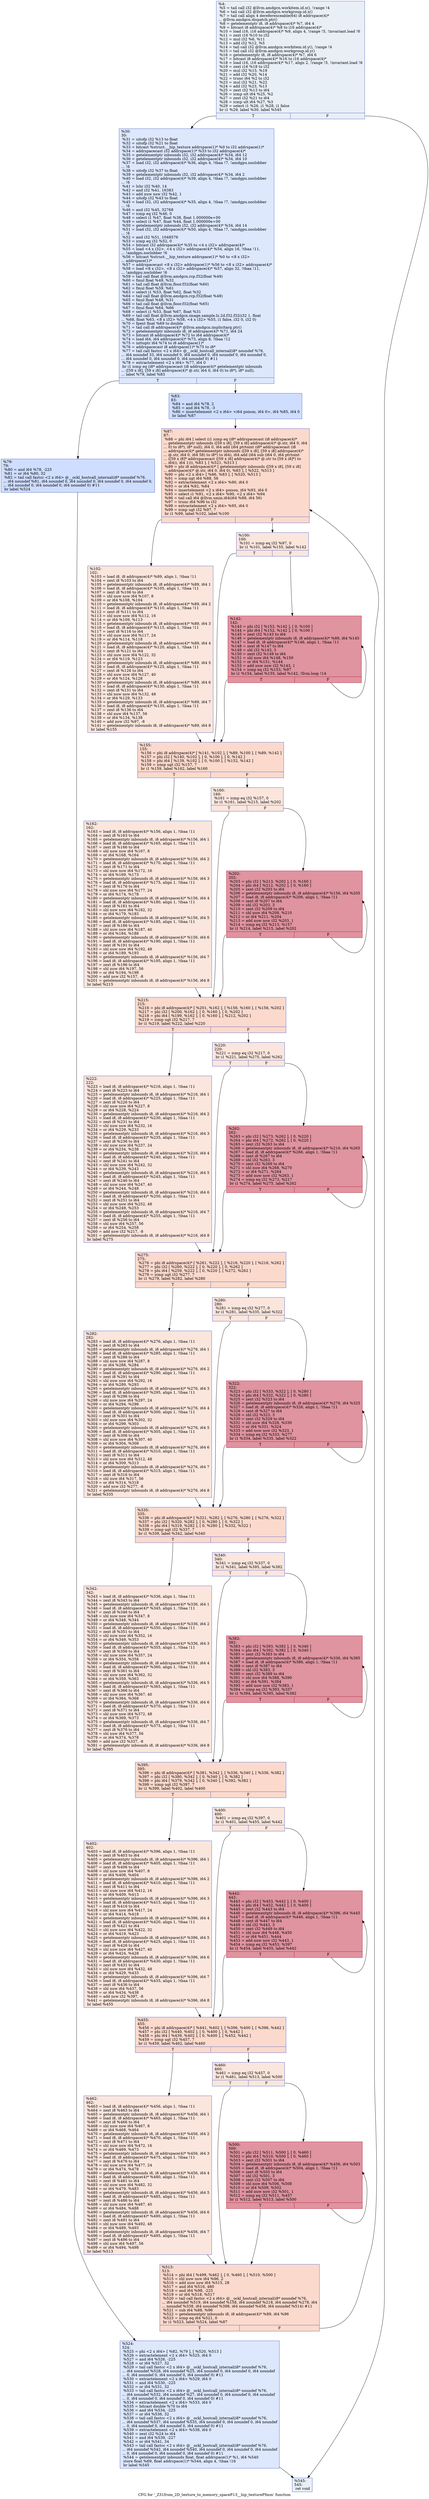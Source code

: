 digraph "CFG for '_Z31from_2D_texture_to_memory_spaceP13__hip_texturePfmm' function" {
	label="CFG for '_Z31from_2D_texture_to_memory_spaceP13__hip_texturePfmm' function";

	Node0x4f93520 [shape=record,color="#3d50c3ff", style=filled, fillcolor="#cedaeb70",label="{%4:\l  %5 = tail call i32 @llvm.amdgcn.workitem.id.x(), !range !4\l  %6 = tail call i32 @llvm.amdgcn.workgroup.id.x()\l  %7 = tail call align 4 dereferenceable(64) i8 addrspace(4)*\l... @llvm.amdgcn.dispatch.ptr()\l  %8 = getelementptr i8, i8 addrspace(4)* %7, i64 4\l  %9 = bitcast i8 addrspace(4)* %8 to i16 addrspace(4)*\l  %10 = load i16, i16 addrspace(4)* %9, align 4, !range !5, !invariant.load !6\l  %11 = zext i16 %10 to i32\l  %12 = mul i32 %6, %11\l  %13 = add i32 %12, %5\l  %14 = tail call i32 @llvm.amdgcn.workitem.id.y(), !range !4\l  %15 = tail call i32 @llvm.amdgcn.workgroup.id.y()\l  %16 = getelementptr i8, i8 addrspace(4)* %7, i64 6\l  %17 = bitcast i8 addrspace(4)* %16 to i16 addrspace(4)*\l  %18 = load i16, i16 addrspace(4)* %17, align 2, !range !5, !invariant.load !6\l  %19 = zext i16 %18 to i32\l  %20 = mul i32 %15, %19\l  %21 = add i32 %20, %14\l  %22 = trunc i64 %2 to i32\l  %23 = mul i32 %21, %22\l  %24 = add i32 %23, %13\l  %25 = zext i32 %13 to i64\l  %26 = icmp ult i64 %25, %2\l  %27 = zext i32 %21 to i64\l  %28 = icmp ult i64 %27, %3\l  %29 = select i1 %26, i1 %28, i1 false\l  br i1 %29, label %30, label %545\l|{<s0>T|<s1>F}}"];
	Node0x4f93520:s0 -> Node0x4f97250;
	Node0x4f93520:s1 -> Node0x4f972e0;
	Node0x4f97250 [shape=record,color="#3d50c3ff", style=filled, fillcolor="#b2ccfb70",label="{%30:\l30:                                               \l  %31 = uitofp i32 %13 to float\l  %32 = uitofp i32 %21 to float\l  %33 = bitcast %struct.__hip_texture addrspace(1)* %0 to i32 addrspace(1)*\l  %34 = addrspacecast i32 addrspace(1)* %33 to i32 addrspace(4)*\l  %35 = getelementptr inbounds i32, i32 addrspace(4)* %34, i64 12\l  %36 = getelementptr inbounds i32, i32 addrspace(4)* %34, i64 10\l  %37 = load i32, i32 addrspace(4)* %36, align 4, !tbaa !7, !amdgpu.noclobber\l... !6\l  %38 = uitofp i32 %37 to float\l  %39 = getelementptr inbounds i32, i32 addrspace(4)* %34, i64 2\l  %40 = load i32, i32 addrspace(4)* %39, align 4, !tbaa !7, !amdgpu.noclobber\l... !6\l  %41 = lshr i32 %40, 14\l  %42 = and i32 %41, 16383\l  %43 = add nuw nsw i32 %42, 1\l  %44 = uitofp i32 %43 to float\l  %45 = load i32, i32 addrspace(4)* %35, align 4, !tbaa !7, !amdgpu.noclobber\l... !6\l  %46 = and i32 %45, 32768\l  %47 = icmp eq i32 %46, 0\l  %48 = select i1 %47, float %38, float 1.000000e+00\l  %49 = select i1 %47, float %44, float 1.000000e+00\l  %50 = getelementptr inbounds i32, i32 addrspace(4)* %34, i64 14\l  %51 = load i32, i32 addrspace(4)* %50, align 4, !tbaa !7, !amdgpu.noclobber\l... !6\l  %52 = and i32 %51, 1048576\l  %53 = icmp eq i32 %52, 0\l  %54 = bitcast i32 addrspace(4)* %35 to \<4 x i32\> addrspace(4)*\l  %55 = load \<4 x i32\>, \<4 x i32\> addrspace(4)* %54, align 16, !tbaa !11,\l... !amdgpu.noclobber !6\l  %56 = bitcast %struct.__hip_texture addrspace(1)* %0 to \<8 x i32\>\l... addrspace(1)*\l  %57 = addrspacecast \<8 x i32\> addrspace(1)* %56 to \<8 x i32\> addrspace(4)*\l  %58 = load \<8 x i32\>, \<8 x i32\> addrspace(4)* %57, align 32, !tbaa !11,\l... !amdgpu.noclobber !6\l  %59 = tail call float @llvm.amdgcn.rcp.f32(float %49)\l  %60 = fmul float %49, %32\l  %61 = tail call float @llvm.floor.f32(float %60)\l  %62 = fmul float %59, %61\l  %63 = select i1 %53, float %62, float %32\l  %64 = tail call float @llvm.amdgcn.rcp.f32(float %48)\l  %65 = fmul float %48, %31\l  %66 = tail call float @llvm.floor.f32(float %65)\l  %67 = fmul float %64, %66\l  %68 = select i1 %53, float %67, float %31\l  %69 = tail call float @llvm.amdgcn.image.sample.lz.2d.f32.f32(i32 1, float\l... %68, float %63, \<8 x i32\> %58, \<4 x i32\> %55, i1 false, i32 0, i32 0)\l  %70 = fpext float %69 to double\l  %71 = tail call i8 addrspace(4)* @llvm.amdgcn.implicitarg.ptr()\l  %72 = getelementptr inbounds i8, i8 addrspace(4)* %71, i64 24\l  %73 = bitcast i8 addrspace(4)* %72 to i64 addrspace(4)*\l  %74 = load i64, i64 addrspace(4)* %73, align 8, !tbaa !12\l  %75 = inttoptr i64 %74 to i8 addrspace(1)*\l  %76 = addrspacecast i8 addrspace(1)* %75 to i8*\l  %77 = tail call fastcc \<2 x i64\> @__ockl_hostcall_internal(i8* noundef %76,\l... i64 noundef 33, i64 noundef 0, i64 noundef 0, i64 noundef 0, i64 noundef 0,\l... i64 noundef 0, i64 noundef 0, i64 noundef 0) #11\l  %78 = extractelement \<2 x i64\> %77, i64 0\l  br i1 icmp eq (i8* addrspacecast (i8 addrspace(4)* getelementptr inbounds\l... ([59 x i8], [59 x i8] addrspace(4)* @.str, i64 0, i64 0) to i8*), i8* null),\l... label %79, label %83\l|{<s0>T|<s1>F}}"];
	Node0x4f97250:s0 -> Node0x4f9bd90;
	Node0x4f97250:s1 -> Node0x4f9c780;
	Node0x4f9bd90 [shape=record,color="#3d50c3ff", style=filled, fillcolor="#93b5fe70",label="{%79:\l79:                                               \l  %80 = and i64 %78, -225\l  %81 = or i64 %80, 32\l  %82 = tail call fastcc \<2 x i64\> @__ockl_hostcall_internal(i8* noundef %76,\l... i64 noundef %81, i64 noundef 0, i64 noundef 0, i64 noundef 0, i64 noundef 0,\l... i64 noundef 0, i64 noundef 0, i64 noundef 0) #11\l  br label %524\l}"];
	Node0x4f9bd90 -> Node0x4f9ca40;
	Node0x4f9c780 [shape=record,color="#3d50c3ff", style=filled, fillcolor="#93b5fe70",label="{%83:\l83:                                               \l  %84 = and i64 %78, 2\l  %85 = and i64 %78, -3\l  %86 = insertelement \<2 x i64\> \<i64 poison, i64 0\>, i64 %85, i64 0\l  br label %87\l}"];
	Node0x4f9c780 -> Node0x4f9d580;
	Node0x4f9d580 [shape=record,color="#3d50c3ff", style=filled, fillcolor="#f7ac8e70",label="{%87:\l87:                                               \l  %88 = phi i64 [ select (i1 icmp eq (i8* addrspacecast (i8 addrspace(4)*\l... getelementptr inbounds ([59 x i8], [59 x i8] addrspace(4)* @.str, i64 0, i64\l... 0) to i8*), i8* null), i64 0, i64 add (i64 ptrtoint (i8* addrspacecast (i8\l... addrspace(4)* getelementptr inbounds ([59 x i8], [59 x i8] addrspace(4)*\l... @.str, i64 0, i64 58) to i8*) to i64), i64 add (i64 sub (i64 0, i64 ptrtoint\l... ([59 x i8]* addrspacecast ([59 x i8] addrspace(4)* @.str to [59 x i8]*) to\l... i64)), i64 1))), %83 ], [ %521, %513 ]\l  %89 = phi i8 addrspace(4)* [ getelementptr inbounds ([59 x i8], [59 x i8]\l... addrspace(4)* @.str, i64 0, i64 0), %83 ], [ %522, %513 ]\l  %90 = phi \<2 x i64\> [ %86, %83 ], [ %520, %513 ]\l  %91 = icmp ugt i64 %88, 56\l  %92 = extractelement \<2 x i64\> %90, i64 0\l  %93 = or i64 %92, %84\l  %94 = insertelement \<2 x i64\> poison, i64 %93, i64 0\l  %95 = select i1 %91, \<2 x i64\> %90, \<2 x i64\> %94\l  %96 = tail call i64 @llvm.umin.i64(i64 %88, i64 56)\l  %97 = trunc i64 %96 to i32\l  %98 = extractelement \<2 x i64\> %95, i64 0\l  %99 = icmp ugt i32 %97, 7\l  br i1 %99, label %102, label %100\l|{<s0>T|<s1>F}}"];
	Node0x4f9d580:s0 -> Node0x4f9e4f0;
	Node0x4f9d580:s1 -> Node0x4f9e580;
	Node0x4f9e580 [shape=record,color="#3d50c3ff", style=filled, fillcolor="#f3c7b170",label="{%100:\l100:                                              \l  %101 = icmp eq i32 %97, 0\l  br i1 %101, label %155, label %142\l|{<s0>T|<s1>F}}"];
	Node0x4f9e580:s0 -> Node0x4f9e750;
	Node0x4f9e580:s1 -> Node0x4f9e7a0;
	Node0x4f9e4f0 [shape=record,color="#3d50c3ff", style=filled, fillcolor="#f3c7b170",label="{%102:\l102:                                              \l  %103 = load i8, i8 addrspace(4)* %89, align 1, !tbaa !11\l  %104 = zext i8 %103 to i64\l  %105 = getelementptr inbounds i8, i8 addrspace(4)* %89, i64 1\l  %106 = load i8, i8 addrspace(4)* %105, align 1, !tbaa !11\l  %107 = zext i8 %106 to i64\l  %108 = shl nuw nsw i64 %107, 8\l  %109 = or i64 %108, %104\l  %110 = getelementptr inbounds i8, i8 addrspace(4)* %89, i64 2\l  %111 = load i8, i8 addrspace(4)* %110, align 1, !tbaa !11\l  %112 = zext i8 %111 to i64\l  %113 = shl nuw nsw i64 %112, 16\l  %114 = or i64 %109, %113\l  %115 = getelementptr inbounds i8, i8 addrspace(4)* %89, i64 3\l  %116 = load i8, i8 addrspace(4)* %115, align 1, !tbaa !11\l  %117 = zext i8 %116 to i64\l  %118 = shl nuw nsw i64 %117, 24\l  %119 = or i64 %114, %118\l  %120 = getelementptr inbounds i8, i8 addrspace(4)* %89, i64 4\l  %121 = load i8, i8 addrspace(4)* %120, align 1, !tbaa !11\l  %122 = zext i8 %121 to i64\l  %123 = shl nuw nsw i64 %122, 32\l  %124 = or i64 %119, %123\l  %125 = getelementptr inbounds i8, i8 addrspace(4)* %89, i64 5\l  %126 = load i8, i8 addrspace(4)* %125, align 1, !tbaa !11\l  %127 = zext i8 %126 to i64\l  %128 = shl nuw nsw i64 %127, 40\l  %129 = or i64 %124, %128\l  %130 = getelementptr inbounds i8, i8 addrspace(4)* %89, i64 6\l  %131 = load i8, i8 addrspace(4)* %130, align 1, !tbaa !11\l  %132 = zext i8 %131 to i64\l  %133 = shl nuw nsw i64 %132, 48\l  %134 = or i64 %129, %133\l  %135 = getelementptr inbounds i8, i8 addrspace(4)* %89, i64 7\l  %136 = load i8, i8 addrspace(4)* %135, align 1, !tbaa !11\l  %137 = zext i8 %136 to i64\l  %138 = shl nuw i64 %137, 56\l  %139 = or i64 %134, %138\l  %140 = add nsw i32 %97, -8\l  %141 = getelementptr inbounds i8, i8 addrspace(4)* %89, i64 8\l  br label %155\l}"];
	Node0x4f9e4f0 -> Node0x4f9e750;
	Node0x4f9e7a0 [shape=record,color="#b70d28ff", style=filled, fillcolor="#b70d2870",label="{%142:\l142:                                              \l  %143 = phi i32 [ %153, %142 ], [ 0, %100 ]\l  %144 = phi i64 [ %152, %142 ], [ 0, %100 ]\l  %145 = zext i32 %143 to i64\l  %146 = getelementptr inbounds i8, i8 addrspace(4)* %89, i64 %145\l  %147 = load i8, i8 addrspace(4)* %146, align 1, !tbaa !11\l  %148 = zext i8 %147 to i64\l  %149 = shl i32 %143, 3\l  %150 = zext i32 %149 to i64\l  %151 = shl nuw i64 %148, %150\l  %152 = or i64 %151, %144\l  %153 = add nuw nsw i32 %143, 1\l  %154 = icmp eq i32 %153, %97\l  br i1 %154, label %155, label %142, !llvm.loop !14\l|{<s0>T|<s1>F}}"];
	Node0x4f9e7a0:s0 -> Node0x4f9e750;
	Node0x4f9e7a0:s1 -> Node0x4f9e7a0;
	Node0x4f9e750 [shape=record,color="#3d50c3ff", style=filled, fillcolor="#f7ac8e70",label="{%155:\l155:                                              \l  %156 = phi i8 addrspace(4)* [ %141, %102 ], [ %89, %100 ], [ %89, %142 ]\l  %157 = phi i32 [ %140, %102 ], [ 0, %100 ], [ 0, %142 ]\l  %158 = phi i64 [ %139, %102 ], [ 0, %100 ], [ %152, %142 ]\l  %159 = icmp ugt i32 %157, 7\l  br i1 %159, label %162, label %160\l|{<s0>T|<s1>F}}"];
	Node0x4f9e750:s0 -> Node0x4fa0ee0;
	Node0x4f9e750:s1 -> Node0x4fa0f30;
	Node0x4fa0f30 [shape=record,color="#3d50c3ff", style=filled, fillcolor="#f3c7b170",label="{%160:\l160:                                              \l  %161 = icmp eq i32 %157, 0\l  br i1 %161, label %215, label %202\l|{<s0>T|<s1>F}}"];
	Node0x4fa0f30:s0 -> Node0x4fa1100;
	Node0x4fa0f30:s1 -> Node0x4fa1150;
	Node0x4fa0ee0 [shape=record,color="#3d50c3ff", style=filled, fillcolor="#f3c7b170",label="{%162:\l162:                                              \l  %163 = load i8, i8 addrspace(4)* %156, align 1, !tbaa !11\l  %164 = zext i8 %163 to i64\l  %165 = getelementptr inbounds i8, i8 addrspace(4)* %156, i64 1\l  %166 = load i8, i8 addrspace(4)* %165, align 1, !tbaa !11\l  %167 = zext i8 %166 to i64\l  %168 = shl nuw nsw i64 %167, 8\l  %169 = or i64 %168, %164\l  %170 = getelementptr inbounds i8, i8 addrspace(4)* %156, i64 2\l  %171 = load i8, i8 addrspace(4)* %170, align 1, !tbaa !11\l  %172 = zext i8 %171 to i64\l  %173 = shl nuw nsw i64 %172, 16\l  %174 = or i64 %169, %173\l  %175 = getelementptr inbounds i8, i8 addrspace(4)* %156, i64 3\l  %176 = load i8, i8 addrspace(4)* %175, align 1, !tbaa !11\l  %177 = zext i8 %176 to i64\l  %178 = shl nuw nsw i64 %177, 24\l  %179 = or i64 %174, %178\l  %180 = getelementptr inbounds i8, i8 addrspace(4)* %156, i64 4\l  %181 = load i8, i8 addrspace(4)* %180, align 1, !tbaa !11\l  %182 = zext i8 %181 to i64\l  %183 = shl nuw nsw i64 %182, 32\l  %184 = or i64 %179, %183\l  %185 = getelementptr inbounds i8, i8 addrspace(4)* %156, i64 5\l  %186 = load i8, i8 addrspace(4)* %185, align 1, !tbaa !11\l  %187 = zext i8 %186 to i64\l  %188 = shl nuw nsw i64 %187, 40\l  %189 = or i64 %184, %188\l  %190 = getelementptr inbounds i8, i8 addrspace(4)* %156, i64 6\l  %191 = load i8, i8 addrspace(4)* %190, align 1, !tbaa !11\l  %192 = zext i8 %191 to i64\l  %193 = shl nuw nsw i64 %192, 48\l  %194 = or i64 %189, %193\l  %195 = getelementptr inbounds i8, i8 addrspace(4)* %156, i64 7\l  %196 = load i8, i8 addrspace(4)* %195, align 1, !tbaa !11\l  %197 = zext i8 %196 to i64\l  %198 = shl nuw i64 %197, 56\l  %199 = or i64 %194, %198\l  %200 = add nsw i32 %157, -8\l  %201 = getelementptr inbounds i8, i8 addrspace(4)* %156, i64 8\l  br label %215\l}"];
	Node0x4fa0ee0 -> Node0x4fa1100;
	Node0x4fa1150 [shape=record,color="#b70d28ff", style=filled, fillcolor="#b70d2870",label="{%202:\l202:                                              \l  %203 = phi i32 [ %213, %202 ], [ 0, %160 ]\l  %204 = phi i64 [ %212, %202 ], [ 0, %160 ]\l  %205 = zext i32 %203 to i64\l  %206 = getelementptr inbounds i8, i8 addrspace(4)* %156, i64 %205\l  %207 = load i8, i8 addrspace(4)* %206, align 1, !tbaa !11\l  %208 = zext i8 %207 to i64\l  %209 = shl i32 %203, 3\l  %210 = zext i32 %209 to i64\l  %211 = shl nuw i64 %208, %210\l  %212 = or i64 %211, %204\l  %213 = add nuw nsw i32 %203, 1\l  %214 = icmp eq i32 %213, %157\l  br i1 %214, label %215, label %202\l|{<s0>T|<s1>F}}"];
	Node0x4fa1150:s0 -> Node0x4fa1100;
	Node0x4fa1150:s1 -> Node0x4fa1150;
	Node0x4fa1100 [shape=record,color="#3d50c3ff", style=filled, fillcolor="#f7ac8e70",label="{%215:\l215:                                              \l  %216 = phi i8 addrspace(4)* [ %201, %162 ], [ %156, %160 ], [ %156, %202 ]\l  %217 = phi i32 [ %200, %162 ], [ 0, %160 ], [ 0, %202 ]\l  %218 = phi i64 [ %199, %162 ], [ 0, %160 ], [ %212, %202 ]\l  %219 = icmp ugt i32 %217, 7\l  br i1 %219, label %222, label %220\l|{<s0>T|<s1>F}}"];
	Node0x4fa1100:s0 -> Node0x4fa31e0;
	Node0x4fa1100:s1 -> Node0x4fa3230;
	Node0x4fa3230 [shape=record,color="#3d50c3ff", style=filled, fillcolor="#f3c7b170",label="{%220:\l220:                                              \l  %221 = icmp eq i32 %217, 0\l  br i1 %221, label %275, label %262\l|{<s0>T|<s1>F}}"];
	Node0x4fa3230:s0 -> Node0x4fa33c0;
	Node0x4fa3230:s1 -> Node0x4fa3410;
	Node0x4fa31e0 [shape=record,color="#3d50c3ff", style=filled, fillcolor="#f3c7b170",label="{%222:\l222:                                              \l  %223 = load i8, i8 addrspace(4)* %216, align 1, !tbaa !11\l  %224 = zext i8 %223 to i64\l  %225 = getelementptr inbounds i8, i8 addrspace(4)* %216, i64 1\l  %226 = load i8, i8 addrspace(4)* %225, align 1, !tbaa !11\l  %227 = zext i8 %226 to i64\l  %228 = shl nuw nsw i64 %227, 8\l  %229 = or i64 %228, %224\l  %230 = getelementptr inbounds i8, i8 addrspace(4)* %216, i64 2\l  %231 = load i8, i8 addrspace(4)* %230, align 1, !tbaa !11\l  %232 = zext i8 %231 to i64\l  %233 = shl nuw nsw i64 %232, 16\l  %234 = or i64 %229, %233\l  %235 = getelementptr inbounds i8, i8 addrspace(4)* %216, i64 3\l  %236 = load i8, i8 addrspace(4)* %235, align 1, !tbaa !11\l  %237 = zext i8 %236 to i64\l  %238 = shl nuw nsw i64 %237, 24\l  %239 = or i64 %234, %238\l  %240 = getelementptr inbounds i8, i8 addrspace(4)* %216, i64 4\l  %241 = load i8, i8 addrspace(4)* %240, align 1, !tbaa !11\l  %242 = zext i8 %241 to i64\l  %243 = shl nuw nsw i64 %242, 32\l  %244 = or i64 %239, %243\l  %245 = getelementptr inbounds i8, i8 addrspace(4)* %216, i64 5\l  %246 = load i8, i8 addrspace(4)* %245, align 1, !tbaa !11\l  %247 = zext i8 %246 to i64\l  %248 = shl nuw nsw i64 %247, 40\l  %249 = or i64 %244, %248\l  %250 = getelementptr inbounds i8, i8 addrspace(4)* %216, i64 6\l  %251 = load i8, i8 addrspace(4)* %250, align 1, !tbaa !11\l  %252 = zext i8 %251 to i64\l  %253 = shl nuw nsw i64 %252, 48\l  %254 = or i64 %249, %253\l  %255 = getelementptr inbounds i8, i8 addrspace(4)* %216, i64 7\l  %256 = load i8, i8 addrspace(4)* %255, align 1, !tbaa !11\l  %257 = zext i8 %256 to i64\l  %258 = shl nuw i64 %257, 56\l  %259 = or i64 %254, %258\l  %260 = add nsw i32 %217, -8\l  %261 = getelementptr inbounds i8, i8 addrspace(4)* %216, i64 8\l  br label %275\l}"];
	Node0x4fa31e0 -> Node0x4fa33c0;
	Node0x4fa3410 [shape=record,color="#b70d28ff", style=filled, fillcolor="#b70d2870",label="{%262:\l262:                                              \l  %263 = phi i32 [ %273, %262 ], [ 0, %220 ]\l  %264 = phi i64 [ %272, %262 ], [ 0, %220 ]\l  %265 = zext i32 %263 to i64\l  %266 = getelementptr inbounds i8, i8 addrspace(4)* %216, i64 %265\l  %267 = load i8, i8 addrspace(4)* %266, align 1, !tbaa !11\l  %268 = zext i8 %267 to i64\l  %269 = shl i32 %263, 3\l  %270 = zext i32 %269 to i64\l  %271 = shl nuw i64 %268, %270\l  %272 = or i64 %271, %264\l  %273 = add nuw nsw i32 %263, 1\l  %274 = icmp eq i32 %273, %217\l  br i1 %274, label %275, label %262\l|{<s0>T|<s1>F}}"];
	Node0x4fa3410:s0 -> Node0x4fa33c0;
	Node0x4fa3410:s1 -> Node0x4fa3410;
	Node0x4fa33c0 [shape=record,color="#3d50c3ff", style=filled, fillcolor="#f7ac8e70",label="{%275:\l275:                                              \l  %276 = phi i8 addrspace(4)* [ %261, %222 ], [ %216, %220 ], [ %216, %262 ]\l  %277 = phi i32 [ %260, %222 ], [ 0, %220 ], [ 0, %262 ]\l  %278 = phi i64 [ %259, %222 ], [ 0, %220 ], [ %272, %262 ]\l  %279 = icmp ugt i32 %277, 7\l  br i1 %279, label %282, label %280\l|{<s0>T|<s1>F}}"];
	Node0x4fa33c0:s0 -> Node0x4fa5c30;
	Node0x4fa33c0:s1 -> Node0x4fa5c80;
	Node0x4fa5c80 [shape=record,color="#3d50c3ff", style=filled, fillcolor="#f3c7b170",label="{%280:\l280:                                              \l  %281 = icmp eq i32 %277, 0\l  br i1 %281, label %335, label %322\l|{<s0>T|<s1>F}}"];
	Node0x4fa5c80:s0 -> Node0x4fa5e10;
	Node0x4fa5c80:s1 -> Node0x4fa5e60;
	Node0x4fa5c30 [shape=record,color="#3d50c3ff", style=filled, fillcolor="#f3c7b170",label="{%282:\l282:                                              \l  %283 = load i8, i8 addrspace(4)* %276, align 1, !tbaa !11\l  %284 = zext i8 %283 to i64\l  %285 = getelementptr inbounds i8, i8 addrspace(4)* %276, i64 1\l  %286 = load i8, i8 addrspace(4)* %285, align 1, !tbaa !11\l  %287 = zext i8 %286 to i64\l  %288 = shl nuw nsw i64 %287, 8\l  %289 = or i64 %288, %284\l  %290 = getelementptr inbounds i8, i8 addrspace(4)* %276, i64 2\l  %291 = load i8, i8 addrspace(4)* %290, align 1, !tbaa !11\l  %292 = zext i8 %291 to i64\l  %293 = shl nuw nsw i64 %292, 16\l  %294 = or i64 %289, %293\l  %295 = getelementptr inbounds i8, i8 addrspace(4)* %276, i64 3\l  %296 = load i8, i8 addrspace(4)* %295, align 1, !tbaa !11\l  %297 = zext i8 %296 to i64\l  %298 = shl nuw nsw i64 %297, 24\l  %299 = or i64 %294, %298\l  %300 = getelementptr inbounds i8, i8 addrspace(4)* %276, i64 4\l  %301 = load i8, i8 addrspace(4)* %300, align 1, !tbaa !11\l  %302 = zext i8 %301 to i64\l  %303 = shl nuw nsw i64 %302, 32\l  %304 = or i64 %299, %303\l  %305 = getelementptr inbounds i8, i8 addrspace(4)* %276, i64 5\l  %306 = load i8, i8 addrspace(4)* %305, align 1, !tbaa !11\l  %307 = zext i8 %306 to i64\l  %308 = shl nuw nsw i64 %307, 40\l  %309 = or i64 %304, %308\l  %310 = getelementptr inbounds i8, i8 addrspace(4)* %276, i64 6\l  %311 = load i8, i8 addrspace(4)* %310, align 1, !tbaa !11\l  %312 = zext i8 %311 to i64\l  %313 = shl nuw nsw i64 %312, 48\l  %314 = or i64 %309, %313\l  %315 = getelementptr inbounds i8, i8 addrspace(4)* %276, i64 7\l  %316 = load i8, i8 addrspace(4)* %315, align 1, !tbaa !11\l  %317 = zext i8 %316 to i64\l  %318 = shl nuw i64 %317, 56\l  %319 = or i64 %314, %318\l  %320 = add nsw i32 %277, -8\l  %321 = getelementptr inbounds i8, i8 addrspace(4)* %276, i64 8\l  br label %335\l}"];
	Node0x4fa5c30 -> Node0x4fa5e10;
	Node0x4fa5e60 [shape=record,color="#b70d28ff", style=filled, fillcolor="#b70d2870",label="{%322:\l322:                                              \l  %323 = phi i32 [ %333, %322 ], [ 0, %280 ]\l  %324 = phi i64 [ %332, %322 ], [ 0, %280 ]\l  %325 = zext i32 %323 to i64\l  %326 = getelementptr inbounds i8, i8 addrspace(4)* %276, i64 %325\l  %327 = load i8, i8 addrspace(4)* %326, align 1, !tbaa !11\l  %328 = zext i8 %327 to i64\l  %329 = shl i32 %323, 3\l  %330 = zext i32 %329 to i64\l  %331 = shl nuw i64 %328, %330\l  %332 = or i64 %331, %324\l  %333 = add nuw nsw i32 %323, 1\l  %334 = icmp eq i32 %333, %277\l  br i1 %334, label %335, label %322\l|{<s0>T|<s1>F}}"];
	Node0x4fa5e60:s0 -> Node0x4fa5e10;
	Node0x4fa5e60:s1 -> Node0x4fa5e60;
	Node0x4fa5e10 [shape=record,color="#3d50c3ff", style=filled, fillcolor="#f7ac8e70",label="{%335:\l335:                                              \l  %336 = phi i8 addrspace(4)* [ %321, %282 ], [ %276, %280 ], [ %276, %322 ]\l  %337 = phi i32 [ %320, %282 ], [ 0, %280 ], [ 0, %322 ]\l  %338 = phi i64 [ %319, %282 ], [ 0, %280 ], [ %332, %322 ]\l  %339 = icmp ugt i32 %337, 7\l  br i1 %339, label %342, label %340\l|{<s0>T|<s1>F}}"];
	Node0x4fa5e10:s0 -> Node0x4f93a70;
	Node0x4fa5e10:s1 -> Node0x4f93ac0;
	Node0x4f93ac0 [shape=record,color="#3d50c3ff", style=filled, fillcolor="#f3c7b170",label="{%340:\l340:                                              \l  %341 = icmp eq i32 %337, 0\l  br i1 %341, label %395, label %382\l|{<s0>T|<s1>F}}"];
	Node0x4f93ac0:s0 -> Node0x4f93c50;
	Node0x4f93ac0:s1 -> Node0x4f93ca0;
	Node0x4f93a70 [shape=record,color="#3d50c3ff", style=filled, fillcolor="#f3c7b170",label="{%342:\l342:                                              \l  %343 = load i8, i8 addrspace(4)* %336, align 1, !tbaa !11\l  %344 = zext i8 %343 to i64\l  %345 = getelementptr inbounds i8, i8 addrspace(4)* %336, i64 1\l  %346 = load i8, i8 addrspace(4)* %345, align 1, !tbaa !11\l  %347 = zext i8 %346 to i64\l  %348 = shl nuw nsw i64 %347, 8\l  %349 = or i64 %348, %344\l  %350 = getelementptr inbounds i8, i8 addrspace(4)* %336, i64 2\l  %351 = load i8, i8 addrspace(4)* %350, align 1, !tbaa !11\l  %352 = zext i8 %351 to i64\l  %353 = shl nuw nsw i64 %352, 16\l  %354 = or i64 %349, %353\l  %355 = getelementptr inbounds i8, i8 addrspace(4)* %336, i64 3\l  %356 = load i8, i8 addrspace(4)* %355, align 1, !tbaa !11\l  %357 = zext i8 %356 to i64\l  %358 = shl nuw nsw i64 %357, 24\l  %359 = or i64 %354, %358\l  %360 = getelementptr inbounds i8, i8 addrspace(4)* %336, i64 4\l  %361 = load i8, i8 addrspace(4)* %360, align 1, !tbaa !11\l  %362 = zext i8 %361 to i64\l  %363 = shl nuw nsw i64 %362, 32\l  %364 = or i64 %359, %363\l  %365 = getelementptr inbounds i8, i8 addrspace(4)* %336, i64 5\l  %366 = load i8, i8 addrspace(4)* %365, align 1, !tbaa !11\l  %367 = zext i8 %366 to i64\l  %368 = shl nuw nsw i64 %367, 40\l  %369 = or i64 %364, %368\l  %370 = getelementptr inbounds i8, i8 addrspace(4)* %336, i64 6\l  %371 = load i8, i8 addrspace(4)* %370, align 1, !tbaa !11\l  %372 = zext i8 %371 to i64\l  %373 = shl nuw nsw i64 %372, 48\l  %374 = or i64 %369, %373\l  %375 = getelementptr inbounds i8, i8 addrspace(4)* %336, i64 7\l  %376 = load i8, i8 addrspace(4)* %375, align 1, !tbaa !11\l  %377 = zext i8 %376 to i64\l  %378 = shl nuw i64 %377, 56\l  %379 = or i64 %374, %378\l  %380 = add nsw i32 %337, -8\l  %381 = getelementptr inbounds i8, i8 addrspace(4)* %336, i64 8\l  br label %395\l}"];
	Node0x4f93a70 -> Node0x4f93c50;
	Node0x4f93ca0 [shape=record,color="#b70d28ff", style=filled, fillcolor="#b70d2870",label="{%382:\l382:                                              \l  %383 = phi i32 [ %393, %382 ], [ 0, %340 ]\l  %384 = phi i64 [ %392, %382 ], [ 0, %340 ]\l  %385 = zext i32 %383 to i64\l  %386 = getelementptr inbounds i8, i8 addrspace(4)* %336, i64 %385\l  %387 = load i8, i8 addrspace(4)* %386, align 1, !tbaa !11\l  %388 = zext i8 %387 to i64\l  %389 = shl i32 %383, 3\l  %390 = zext i32 %389 to i64\l  %391 = shl nuw i64 %388, %390\l  %392 = or i64 %391, %384\l  %393 = add nuw nsw i32 %383, 1\l  %394 = icmp eq i32 %393, %337\l  br i1 %394, label %395, label %382\l|{<s0>T|<s1>F}}"];
	Node0x4f93ca0:s0 -> Node0x4f93c50;
	Node0x4f93ca0:s1 -> Node0x4f93ca0;
	Node0x4f93c50 [shape=record,color="#3d50c3ff", style=filled, fillcolor="#f7ac8e70",label="{%395:\l395:                                              \l  %396 = phi i8 addrspace(4)* [ %381, %342 ], [ %336, %340 ], [ %336, %382 ]\l  %397 = phi i32 [ %380, %342 ], [ 0, %340 ], [ 0, %382 ]\l  %398 = phi i64 [ %379, %342 ], [ 0, %340 ], [ %392, %382 ]\l  %399 = icmp ugt i32 %397, 7\l  br i1 %399, label %402, label %400\l|{<s0>T|<s1>F}}"];
	Node0x4f93c50:s0 -> Node0x4fab100;
	Node0x4f93c50:s1 -> Node0x4fab150;
	Node0x4fab150 [shape=record,color="#3d50c3ff", style=filled, fillcolor="#f3c7b170",label="{%400:\l400:                                              \l  %401 = icmp eq i32 %397, 0\l  br i1 %401, label %455, label %442\l|{<s0>T|<s1>F}}"];
	Node0x4fab150:s0 -> Node0x4fab2e0;
	Node0x4fab150:s1 -> Node0x4fab330;
	Node0x4fab100 [shape=record,color="#3d50c3ff", style=filled, fillcolor="#f3c7b170",label="{%402:\l402:                                              \l  %403 = load i8, i8 addrspace(4)* %396, align 1, !tbaa !11\l  %404 = zext i8 %403 to i64\l  %405 = getelementptr inbounds i8, i8 addrspace(4)* %396, i64 1\l  %406 = load i8, i8 addrspace(4)* %405, align 1, !tbaa !11\l  %407 = zext i8 %406 to i64\l  %408 = shl nuw nsw i64 %407, 8\l  %409 = or i64 %408, %404\l  %410 = getelementptr inbounds i8, i8 addrspace(4)* %396, i64 2\l  %411 = load i8, i8 addrspace(4)* %410, align 1, !tbaa !11\l  %412 = zext i8 %411 to i64\l  %413 = shl nuw nsw i64 %412, 16\l  %414 = or i64 %409, %413\l  %415 = getelementptr inbounds i8, i8 addrspace(4)* %396, i64 3\l  %416 = load i8, i8 addrspace(4)* %415, align 1, !tbaa !11\l  %417 = zext i8 %416 to i64\l  %418 = shl nuw nsw i64 %417, 24\l  %419 = or i64 %414, %418\l  %420 = getelementptr inbounds i8, i8 addrspace(4)* %396, i64 4\l  %421 = load i8, i8 addrspace(4)* %420, align 1, !tbaa !11\l  %422 = zext i8 %421 to i64\l  %423 = shl nuw nsw i64 %422, 32\l  %424 = or i64 %419, %423\l  %425 = getelementptr inbounds i8, i8 addrspace(4)* %396, i64 5\l  %426 = load i8, i8 addrspace(4)* %425, align 1, !tbaa !11\l  %427 = zext i8 %426 to i64\l  %428 = shl nuw nsw i64 %427, 40\l  %429 = or i64 %424, %428\l  %430 = getelementptr inbounds i8, i8 addrspace(4)* %396, i64 6\l  %431 = load i8, i8 addrspace(4)* %430, align 1, !tbaa !11\l  %432 = zext i8 %431 to i64\l  %433 = shl nuw nsw i64 %432, 48\l  %434 = or i64 %429, %433\l  %435 = getelementptr inbounds i8, i8 addrspace(4)* %396, i64 7\l  %436 = load i8, i8 addrspace(4)* %435, align 1, !tbaa !11\l  %437 = zext i8 %436 to i64\l  %438 = shl nuw i64 %437, 56\l  %439 = or i64 %434, %438\l  %440 = add nsw i32 %397, -8\l  %441 = getelementptr inbounds i8, i8 addrspace(4)* %396, i64 8\l  br label %455\l}"];
	Node0x4fab100 -> Node0x4fab2e0;
	Node0x4fab330 [shape=record,color="#b70d28ff", style=filled, fillcolor="#b70d2870",label="{%442:\l442:                                              \l  %443 = phi i32 [ %453, %442 ], [ 0, %400 ]\l  %444 = phi i64 [ %452, %442 ], [ 0, %400 ]\l  %445 = zext i32 %443 to i64\l  %446 = getelementptr inbounds i8, i8 addrspace(4)* %396, i64 %445\l  %447 = load i8, i8 addrspace(4)* %446, align 1, !tbaa !11\l  %448 = zext i8 %447 to i64\l  %449 = shl i32 %443, 3\l  %450 = zext i32 %449 to i64\l  %451 = shl nuw i64 %448, %450\l  %452 = or i64 %451, %444\l  %453 = add nuw nsw i32 %443, 1\l  %454 = icmp eq i32 %453, %397\l  br i1 %454, label %455, label %442\l|{<s0>T|<s1>F}}"];
	Node0x4fab330:s0 -> Node0x4fab2e0;
	Node0x4fab330:s1 -> Node0x4fab330;
	Node0x4fab2e0 [shape=record,color="#3d50c3ff", style=filled, fillcolor="#f7ac8e70",label="{%455:\l455:                                              \l  %456 = phi i8 addrspace(4)* [ %441, %402 ], [ %396, %400 ], [ %396, %442 ]\l  %457 = phi i32 [ %440, %402 ], [ 0, %400 ], [ 0, %442 ]\l  %458 = phi i64 [ %439, %402 ], [ 0, %400 ], [ %452, %442 ]\l  %459 = icmp ugt i32 %457, 7\l  br i1 %459, label %462, label %460\l|{<s0>T|<s1>F}}"];
	Node0x4fab2e0:s0 -> Node0x4fad350;
	Node0x4fab2e0:s1 -> Node0x4fad3a0;
	Node0x4fad3a0 [shape=record,color="#3d50c3ff", style=filled, fillcolor="#f3c7b170",label="{%460:\l460:                                              \l  %461 = icmp eq i32 %457, 0\l  br i1 %461, label %513, label %500\l|{<s0>T|<s1>F}}"];
	Node0x4fad3a0:s0 -> Node0x4f9da20;
	Node0x4fad3a0:s1 -> Node0x4fad530;
	Node0x4fad350 [shape=record,color="#3d50c3ff", style=filled, fillcolor="#f3c7b170",label="{%462:\l462:                                              \l  %463 = load i8, i8 addrspace(4)* %456, align 1, !tbaa !11\l  %464 = zext i8 %463 to i64\l  %465 = getelementptr inbounds i8, i8 addrspace(4)* %456, i64 1\l  %466 = load i8, i8 addrspace(4)* %465, align 1, !tbaa !11\l  %467 = zext i8 %466 to i64\l  %468 = shl nuw nsw i64 %467, 8\l  %469 = or i64 %468, %464\l  %470 = getelementptr inbounds i8, i8 addrspace(4)* %456, i64 2\l  %471 = load i8, i8 addrspace(4)* %470, align 1, !tbaa !11\l  %472 = zext i8 %471 to i64\l  %473 = shl nuw nsw i64 %472, 16\l  %474 = or i64 %469, %473\l  %475 = getelementptr inbounds i8, i8 addrspace(4)* %456, i64 3\l  %476 = load i8, i8 addrspace(4)* %475, align 1, !tbaa !11\l  %477 = zext i8 %476 to i64\l  %478 = shl nuw nsw i64 %477, 24\l  %479 = or i64 %474, %478\l  %480 = getelementptr inbounds i8, i8 addrspace(4)* %456, i64 4\l  %481 = load i8, i8 addrspace(4)* %480, align 1, !tbaa !11\l  %482 = zext i8 %481 to i64\l  %483 = shl nuw nsw i64 %482, 32\l  %484 = or i64 %479, %483\l  %485 = getelementptr inbounds i8, i8 addrspace(4)* %456, i64 5\l  %486 = load i8, i8 addrspace(4)* %485, align 1, !tbaa !11\l  %487 = zext i8 %486 to i64\l  %488 = shl nuw nsw i64 %487, 40\l  %489 = or i64 %484, %488\l  %490 = getelementptr inbounds i8, i8 addrspace(4)* %456, i64 6\l  %491 = load i8, i8 addrspace(4)* %490, align 1, !tbaa !11\l  %492 = zext i8 %491 to i64\l  %493 = shl nuw nsw i64 %492, 48\l  %494 = or i64 %489, %493\l  %495 = getelementptr inbounds i8, i8 addrspace(4)* %456, i64 7\l  %496 = load i8, i8 addrspace(4)* %495, align 1, !tbaa !11\l  %497 = zext i8 %496 to i64\l  %498 = shl nuw i64 %497, 56\l  %499 = or i64 %494, %498\l  br label %513\l}"];
	Node0x4fad350 -> Node0x4f9da20;
	Node0x4fad530 [shape=record,color="#b70d28ff", style=filled, fillcolor="#b70d2870",label="{%500:\l500:                                              \l  %501 = phi i32 [ %511, %500 ], [ 0, %460 ]\l  %502 = phi i64 [ %510, %500 ], [ 0, %460 ]\l  %503 = zext i32 %501 to i64\l  %504 = getelementptr inbounds i8, i8 addrspace(4)* %456, i64 %503\l  %505 = load i8, i8 addrspace(4)* %504, align 1, !tbaa !11\l  %506 = zext i8 %505 to i64\l  %507 = shl i32 %501, 3\l  %508 = zext i32 %507 to i64\l  %509 = shl nuw i64 %506, %508\l  %510 = or i64 %509, %502\l  %511 = add nuw nsw i32 %501, 1\l  %512 = icmp eq i32 %511, %457\l  br i1 %512, label %513, label %500\l|{<s0>T|<s1>F}}"];
	Node0x4fad530:s0 -> Node0x4f9da20;
	Node0x4fad530:s1 -> Node0x4fad530;
	Node0x4f9da20 [shape=record,color="#3d50c3ff", style=filled, fillcolor="#f7ac8e70",label="{%513:\l513:                                              \l  %514 = phi i64 [ %499, %462 ], [ 0, %460 ], [ %510, %500 ]\l  %515 = shl nuw nsw i64 %96, 2\l  %516 = add nuw nsw i64 %515, 28\l  %517 = and i64 %516, 480\l  %518 = and i64 %98, -225\l  %519 = or i64 %518, %517\l  %520 = tail call fastcc \<2 x i64\> @__ockl_hostcall_internal(i8* noundef %76,\l... i64 noundef %519, i64 noundef %158, i64 noundef %218, i64 noundef %278, i64\l... noundef %338, i64 noundef %398, i64 noundef %458, i64 noundef %514) #11\l  %521 = sub i64 %88, %96\l  %522 = getelementptr inbounds i8, i8 addrspace(4)* %89, i64 %96\l  %523 = icmp eq i64 %521, 0\l  br i1 %523, label %524, label %87\l|{<s0>T|<s1>F}}"];
	Node0x4f9da20:s0 -> Node0x4f9ca40;
	Node0x4f9da20:s1 -> Node0x4f9d580;
	Node0x4f9ca40 [shape=record,color="#3d50c3ff", style=filled, fillcolor="#b2ccfb70",label="{%524:\l524:                                              \l  %525 = phi \<2 x i64\> [ %82, %79 ], [ %520, %513 ]\l  %526 = extractelement \<2 x i64\> %525, i64 0\l  %527 = and i64 %526, -225\l  %528 = or i64 %527, 32\l  %529 = tail call fastcc \<2 x i64\> @__ockl_hostcall_internal(i8* noundef %76,\l... i64 noundef %528, i64 noundef %25, i64 noundef 0, i64 noundef 0, i64 noundef\l... 0, i64 noundef 0, i64 noundef 0, i64 noundef 0) #11\l  %530 = extractelement \<2 x i64\> %529, i64 0\l  %531 = and i64 %530, -225\l  %532 = or i64 %531, 32\l  %533 = tail call fastcc \<2 x i64\> @__ockl_hostcall_internal(i8* noundef %76,\l... i64 noundef %532, i64 noundef %27, i64 noundef 0, i64 noundef 0, i64 noundef\l... 0, i64 noundef 0, i64 noundef 0, i64 noundef 0) #11\l  %534 = extractelement \<2 x i64\> %533, i64 0\l  %535 = bitcast double %70 to i64\l  %536 = and i64 %534, -225\l  %537 = or i64 %536, 32\l  %538 = tail call fastcc \<2 x i64\> @__ockl_hostcall_internal(i8* noundef %76,\l... i64 noundef %537, i64 noundef %535, i64 noundef 0, i64 noundef 0, i64 noundef\l... 0, i64 noundef 0, i64 noundef 0, i64 noundef 0) #11\l  %539 = extractelement \<2 x i64\> %538, i64 0\l  %540 = zext i32 %24 to i64\l  %541 = and i64 %539, -227\l  %542 = or i64 %541, 34\l  %543 = tail call fastcc \<2 x i64\> @__ockl_hostcall_internal(i8* noundef %76,\l... i64 noundef %542, i64 noundef %540, i64 noundef 0, i64 noundef 0, i64 noundef\l... 0, i64 noundef 0, i64 noundef 0, i64 noundef 0) #11\l  %544 = getelementptr inbounds float, float addrspace(1)* %1, i64 %540\l  store float %69, float addrspace(1)* %544, align 4, !tbaa !16\l  br label %545\l}"];
	Node0x4f9ca40 -> Node0x4f972e0;
	Node0x4f972e0 [shape=record,color="#3d50c3ff", style=filled, fillcolor="#cedaeb70",label="{%545:\l545:                                              \l  ret void\l}"];
}
